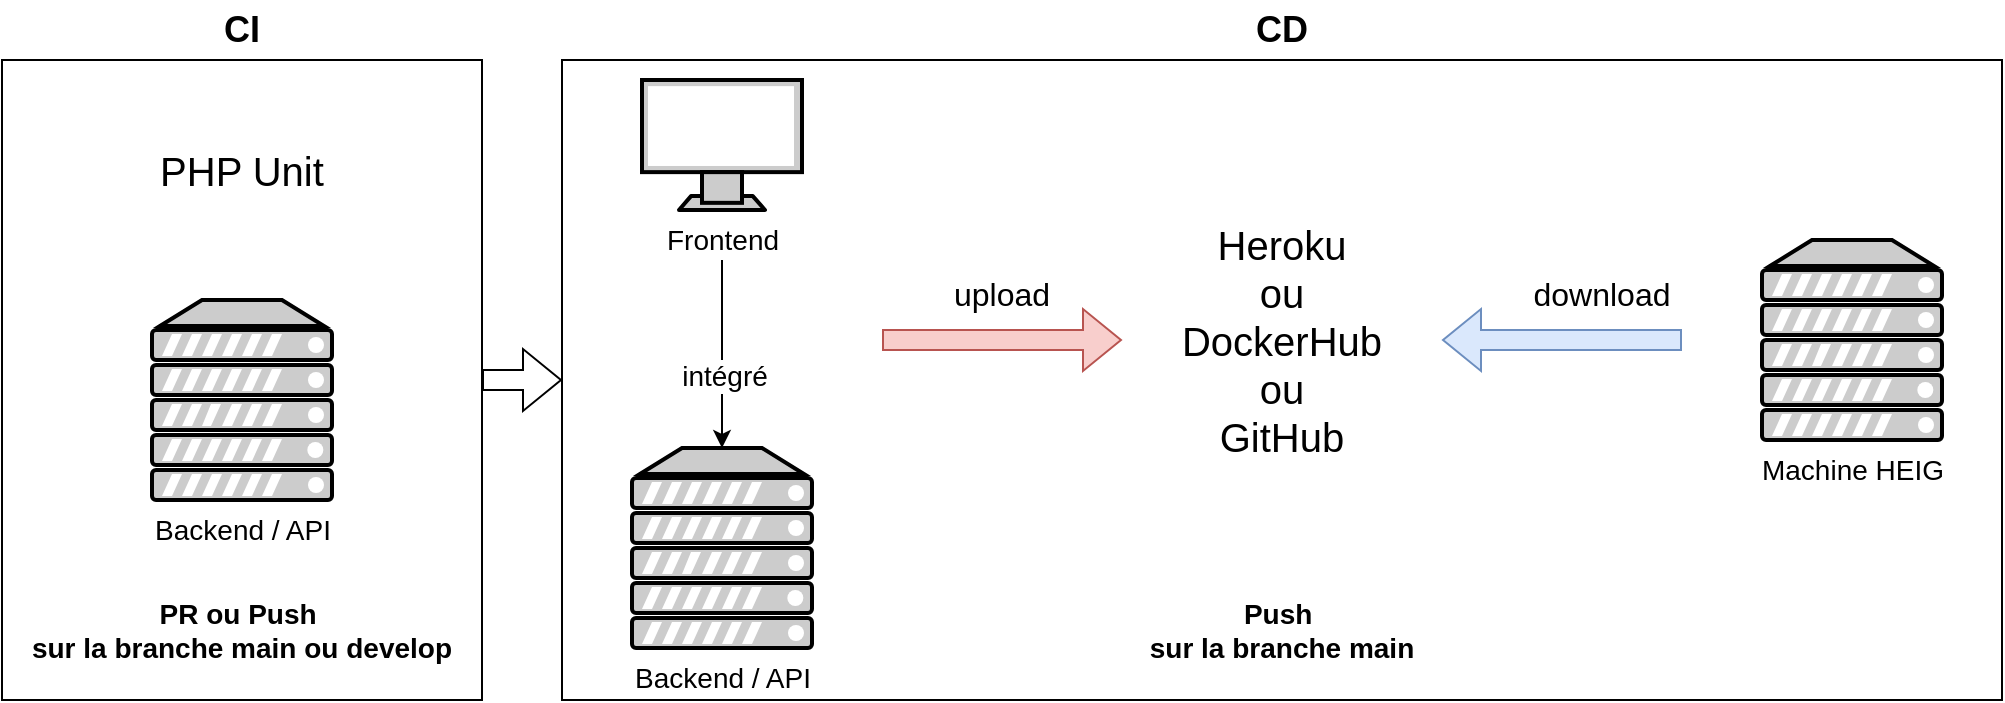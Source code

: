 <mxfile version="18.0.4" type="device"><diagram id="4tjOxdWw_Wr8BgEZo87B" name="via_heroku"><mxGraphModel dx="2062" dy="1217" grid="1" gridSize="10" guides="1" tooltips="1" connect="1" arrows="1" fold="1" page="1" pageScale="1" pageWidth="1169" pageHeight="827" math="0" shadow="0"><root><mxCell id="Rcli8hjVuY6SHdFXxTR7-0"/><mxCell id="Rcli8hjVuY6SHdFXxTR7-1" parent="Rcli8hjVuY6SHdFXxTR7-0"/><mxCell id="Aa03jvKNnQxbpDQv_tqk-0" value="" style="rounded=0;whiteSpace=wrap;html=1;fontSize=14;fontColor=#000000;strokeColor=#000000;fillColor=none;" parent="Rcli8hjVuY6SHdFXxTR7-1" vertex="1"><mxGeometry x="280" y="40" width="720" height="320" as="geometry"/></mxCell><mxCell id="Aa03jvKNnQxbpDQv_tqk-1" value="" style="rounded=0;whiteSpace=wrap;html=1;fontSize=14;fontColor=#000000;strokeColor=#000000;fillColor=none;" parent="Rcli8hjVuY6SHdFXxTR7-1" vertex="1"><mxGeometry y="40" width="240" height="320" as="geometry"/></mxCell><mxCell id="Aa03jvKNnQxbpDQv_tqk-2" value="Backend / API" style="fontColor=#000000;verticalAlign=top;verticalLabelPosition=bottom;labelPosition=center;align=center;html=1;outlineConnect=0;fillColor=#CCCCCC;strokeColor=#000000;gradientColor=none;gradientDirection=north;strokeWidth=2;shape=mxgraph.networks.server;fontSize=14;" parent="Rcli8hjVuY6SHdFXxTR7-1" vertex="1"><mxGeometry x="75" y="160" width="90" height="100" as="geometry"/></mxCell><mxCell id="Aa03jvKNnQxbpDQv_tqk-5" value="Machine HEIG" style="fontColor=#000000;verticalAlign=top;verticalLabelPosition=bottom;labelPosition=center;align=center;html=1;outlineConnect=0;fillColor=#CCCCCC;strokeColor=#000000;gradientColor=none;gradientDirection=north;strokeWidth=2;shape=mxgraph.networks.server;fontSize=14;" parent="Rcli8hjVuY6SHdFXxTR7-1" vertex="1"><mxGeometry x="880" y="130" width="90" height="100" as="geometry"/></mxCell><mxCell id="Aa03jvKNnQxbpDQv_tqk-7" value="Frontend" style="fontColor=#000000;verticalAlign=top;verticalLabelPosition=bottom;labelPosition=center;align=center;html=1;outlineConnect=0;fillColor=#CCCCCC;strokeColor=#000000;gradientColor=none;gradientDirection=north;strokeWidth=2;shape=mxgraph.networks.monitor;fontSize=14;" parent="Rcli8hjVuY6SHdFXxTR7-1" vertex="1"><mxGeometry x="320" y="50" width="80" height="65" as="geometry"/></mxCell><mxCell id="Aa03jvKNnQxbpDQv_tqk-11" value="CI" style="text;html=1;strokeColor=none;fillColor=none;align=center;verticalAlign=middle;whiteSpace=wrap;rounded=0;fontSize=18;fontColor=#000000;fontStyle=1" parent="Rcli8hjVuY6SHdFXxTR7-1" vertex="1"><mxGeometry y="10" width="240" height="30" as="geometry"/></mxCell><mxCell id="Aa03jvKNnQxbpDQv_tqk-13" value="CD" style="text;html=1;strokeColor=none;fillColor=none;align=center;verticalAlign=middle;whiteSpace=wrap;rounded=0;fontSize=18;fontColor=#000000;fontStyle=1" parent="Rcli8hjVuY6SHdFXxTR7-1" vertex="1"><mxGeometry x="280" y="10" width="720" height="30" as="geometry"/></mxCell><mxCell id="Aa03jvKNnQxbpDQv_tqk-14" value="Backend / API" style="fontColor=#000000;verticalAlign=top;verticalLabelPosition=bottom;labelPosition=center;align=center;html=1;outlineConnect=0;fillColor=#CCCCCC;strokeColor=#000000;gradientColor=none;gradientDirection=north;strokeWidth=2;shape=mxgraph.networks.server;fontSize=14;" parent="Rcli8hjVuY6SHdFXxTR7-1" vertex="1"><mxGeometry x="315" y="234" width="90" height="100" as="geometry"/></mxCell><mxCell id="Aa03jvKNnQxbpDQv_tqk-15" value="" style="shape=flexArrow;endArrow=classic;html=1;rounded=0;fontSize=21;fontColor=#000000;fillColor=#f8cecc;strokeColor=#b85450;" parent="Rcli8hjVuY6SHdFXxTR7-1" edge="1"><mxGeometry width="50" height="50" relative="1" as="geometry"><mxPoint x="440" y="180" as="sourcePoint"/><mxPoint x="560" y="180" as="targetPoint"/></mxGeometry></mxCell><mxCell id="Aa03jvKNnQxbpDQv_tqk-16" value="" style="shape=flexArrow;endArrow=classic;html=1;rounded=0;fontSize=21;fontColor=#000000;fillColor=#dae8fc;strokeColor=#6c8ebf;" parent="Rcli8hjVuY6SHdFXxTR7-1" edge="1"><mxGeometry width="50" height="50" relative="1" as="geometry"><mxPoint x="840" y="180" as="sourcePoint"/><mxPoint x="720" y="180" as="targetPoint"/></mxGeometry></mxCell><mxCell id="Aa03jvKNnQxbpDQv_tqk-17" value="" style="shape=flexArrow;endArrow=classic;html=1;rounded=0;fontSize=21;fontColor=#000000;entryX=0;entryY=0.5;entryDx=0;entryDy=0;exitX=1;exitY=0.5;exitDx=0;exitDy=0;" parent="Rcli8hjVuY6SHdFXxTR7-1" source="Aa03jvKNnQxbpDQv_tqk-1" target="Aa03jvKNnQxbpDQv_tqk-0" edge="1"><mxGeometry width="50" height="50" relative="1" as="geometry"><mxPoint x="450" y="170" as="sourcePoint"/><mxPoint x="590" y="170" as="targetPoint"/></mxGeometry></mxCell><mxCell id="Aa03jvKNnQxbpDQv_tqk-18" value="Push&amp;nbsp;&lt;br&gt;sur la branche main" style="text;html=1;strokeColor=none;fillColor=none;align=center;verticalAlign=middle;whiteSpace=wrap;rounded=0;fontSize=14;fontColor=#000000;fontStyle=1" parent="Rcli8hjVuY6SHdFXxTR7-1" vertex="1"><mxGeometry x="520" y="310" width="240" height="30" as="geometry"/></mxCell><mxCell id="Aa03jvKNnQxbpDQv_tqk-19" value="PR ou Push&amp;nbsp;&lt;br&gt;sur la branche main ou develop" style="text;html=1;strokeColor=none;fillColor=none;align=center;verticalAlign=middle;whiteSpace=wrap;rounded=0;fontSize=14;fontColor=#000000;fontStyle=1" parent="Rcli8hjVuY6SHdFXxTR7-1" vertex="1"><mxGeometry y="310" width="240" height="30" as="geometry"/></mxCell><mxCell id="Aa03jvKNnQxbpDQv_tqk-20" value="" style="endArrow=classic;html=1;rounded=0;fontSize=14;fontColor=#000000;entryX=0.5;entryY=0;entryDx=0;entryDy=0;entryPerimeter=0;" parent="Rcli8hjVuY6SHdFXxTR7-1" target="Aa03jvKNnQxbpDQv_tqk-14" edge="1"><mxGeometry width="50" height="50" relative="1" as="geometry"><mxPoint x="360" y="140" as="sourcePoint"/><mxPoint x="550" y="210" as="targetPoint"/></mxGeometry></mxCell><mxCell id="Aa03jvKNnQxbpDQv_tqk-21" value="intégré" style="edgeLabel;html=1;align=center;verticalAlign=middle;resizable=0;points=[];fontSize=14;fontColor=#000000;" parent="Aa03jvKNnQxbpDQv_tqk-20" vertex="1" connectable="0"><mxGeometry x="0.239" y="1" relative="1" as="geometry"><mxPoint as="offset"/></mxGeometry></mxCell><mxCell id="XCWX8cdRJR_cxJCkKwIp-0" value="&lt;font style=&quot;font-size: 20px&quot;&gt;Heroku&lt;br&gt;ou &lt;br&gt;DockerHub&lt;br&gt;ou &lt;br&gt;GitHub&lt;br&gt;&lt;/font&gt;" style="text;html=1;strokeColor=none;fillColor=none;align=center;verticalAlign=middle;whiteSpace=wrap;rounded=0;" parent="Rcli8hjVuY6SHdFXxTR7-1" vertex="1"><mxGeometry x="500" y="165" width="280" height="30" as="geometry"/></mxCell><mxCell id="XCWX8cdRJR_cxJCkKwIp-1" value="&lt;span style=&quot;font-size: 20px&quot;&gt;PHP Unit&lt;/span&gt;" style="text;html=1;strokeColor=none;fillColor=none;align=center;verticalAlign=middle;whiteSpace=wrap;rounded=0;" parent="Rcli8hjVuY6SHdFXxTR7-1" vertex="1"><mxGeometry y="80" width="240" height="30" as="geometry"/></mxCell><mxCell id="XCWX8cdRJR_cxJCkKwIp-2" value="&lt;font style=&quot;font-size: 16px&quot;&gt;upload&lt;/font&gt;" style="text;html=1;strokeColor=none;fillColor=none;align=center;verticalAlign=middle;whiteSpace=wrap;rounded=0;fontSize=20;" parent="Rcli8hjVuY6SHdFXxTR7-1" vertex="1"><mxGeometry x="470" y="140" width="60" height="30" as="geometry"/></mxCell><mxCell id="XCWX8cdRJR_cxJCkKwIp-3" value="&lt;font style=&quot;font-size: 16px&quot;&gt;download&lt;/font&gt;" style="text;html=1;strokeColor=none;fillColor=none;align=center;verticalAlign=middle;whiteSpace=wrap;rounded=0;fontSize=20;" parent="Rcli8hjVuY6SHdFXxTR7-1" vertex="1"><mxGeometry x="770" y="140" width="60" height="30" as="geometry"/></mxCell></root></mxGraphModel></diagram></mxfile>